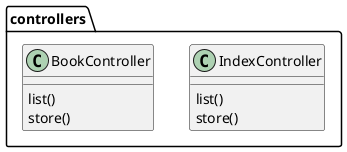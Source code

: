@startuml
class controllers.IndexController{
	list()
	store()
}
class controllers.BookController{
	list()
	store()
}
@enduml
